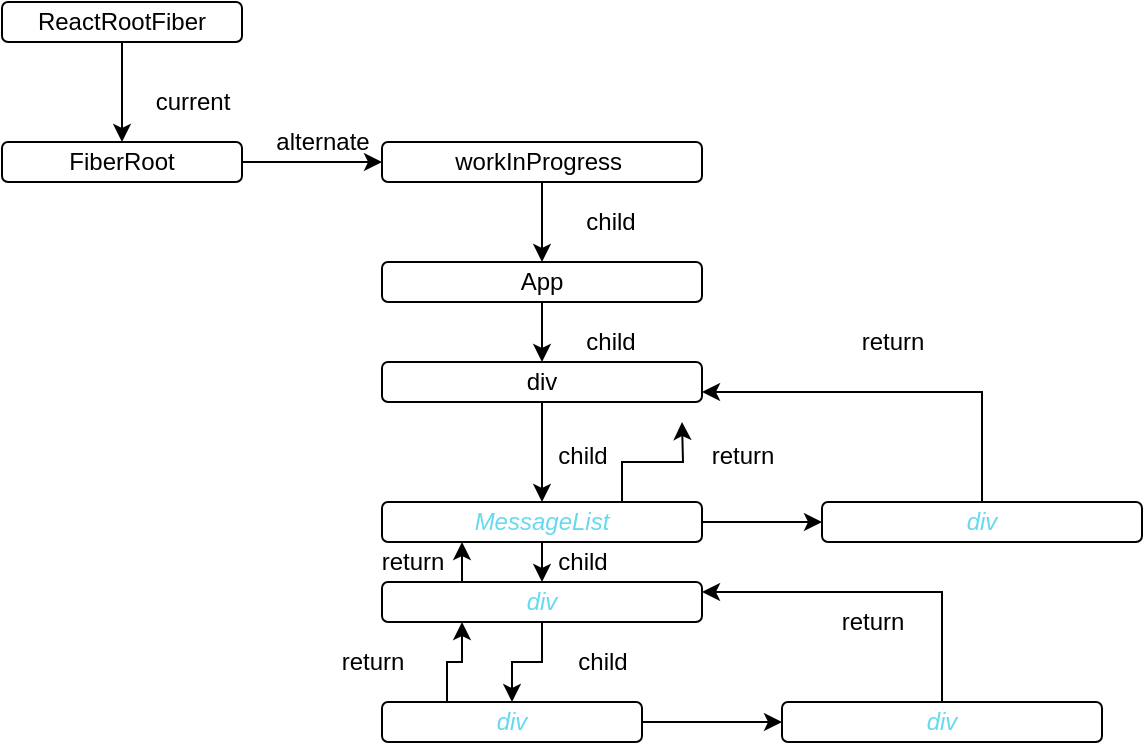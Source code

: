 <mxfile version="15.5.1" type="github">
  <diagram id="C5RBs43oDa-KdzZeNtuy" name="Page-1">
    <mxGraphModel dx="971" dy="402" grid="1" gridSize="10" guides="1" tooltips="1" connect="1" arrows="1" fold="1" page="1" pageScale="1" pageWidth="827" pageHeight="1169" math="0" shadow="0">
      <root>
        <mxCell id="WIyWlLk6GJQsqaUBKTNV-0" />
        <mxCell id="WIyWlLk6GJQsqaUBKTNV-1" parent="WIyWlLk6GJQsqaUBKTNV-0" />
        <mxCell id="0pTE4StGaYjbseL08kbQ-3" style="edgeStyle=orthogonalEdgeStyle;rounded=0;orthogonalLoop=1;jettySize=auto;html=1;exitX=0.5;exitY=1;exitDx=0;exitDy=0;" edge="1" parent="WIyWlLk6GJQsqaUBKTNV-1" source="0pTE4StGaYjbseL08kbQ-0" target="0pTE4StGaYjbseL08kbQ-1">
          <mxGeometry relative="1" as="geometry" />
        </mxCell>
        <mxCell id="0pTE4StGaYjbseL08kbQ-0" value="ReactRootFiber" style="rounded=1;whiteSpace=wrap;html=1;" vertex="1" parent="WIyWlLk6GJQsqaUBKTNV-1">
          <mxGeometry x="80" y="10" width="120" height="20" as="geometry" />
        </mxCell>
        <mxCell id="0pTE4StGaYjbseL08kbQ-8" style="edgeStyle=orthogonalEdgeStyle;rounded=0;orthogonalLoop=1;jettySize=auto;html=1;entryX=0;entryY=0.5;entryDx=0;entryDy=0;" edge="1" parent="WIyWlLk6GJQsqaUBKTNV-1" source="0pTE4StGaYjbseL08kbQ-1" target="0pTE4StGaYjbseL08kbQ-5">
          <mxGeometry relative="1" as="geometry" />
        </mxCell>
        <mxCell id="0pTE4StGaYjbseL08kbQ-1" value="FiberRoot" style="rounded=1;whiteSpace=wrap;html=1;" vertex="1" parent="WIyWlLk6GJQsqaUBKTNV-1">
          <mxGeometry x="80" y="80" width="120" height="20" as="geometry" />
        </mxCell>
        <mxCell id="0pTE4StGaYjbseL08kbQ-4" value="current" style="text;html=1;align=center;verticalAlign=middle;resizable=0;points=[];autosize=1;strokeColor=none;fillColor=none;" vertex="1" parent="WIyWlLk6GJQsqaUBKTNV-1">
          <mxGeometry x="150" y="50" width="50" height="20" as="geometry" />
        </mxCell>
        <mxCell id="0pTE4StGaYjbseL08kbQ-7" style="edgeStyle=orthogonalEdgeStyle;rounded=0;orthogonalLoop=1;jettySize=auto;html=1;exitX=0.5;exitY=1;exitDx=0;exitDy=0;entryX=0.5;entryY=0;entryDx=0;entryDy=0;" edge="1" parent="WIyWlLk6GJQsqaUBKTNV-1" source="0pTE4StGaYjbseL08kbQ-5" target="0pTE4StGaYjbseL08kbQ-6">
          <mxGeometry relative="1" as="geometry" />
        </mxCell>
        <mxCell id="0pTE4StGaYjbseL08kbQ-5" value="workInProgress&amp;nbsp;" style="rounded=1;whiteSpace=wrap;html=1;" vertex="1" parent="WIyWlLk6GJQsqaUBKTNV-1">
          <mxGeometry x="270" y="80" width="160" height="20" as="geometry" />
        </mxCell>
        <mxCell id="0pTE4StGaYjbseL08kbQ-12" style="edgeStyle=orthogonalEdgeStyle;rounded=0;orthogonalLoop=1;jettySize=auto;html=1;exitX=0.5;exitY=1;exitDx=0;exitDy=0;entryX=0.5;entryY=0;entryDx=0;entryDy=0;" edge="1" parent="WIyWlLk6GJQsqaUBKTNV-1" source="0pTE4StGaYjbseL08kbQ-6" target="0pTE4StGaYjbseL08kbQ-10">
          <mxGeometry relative="1" as="geometry" />
        </mxCell>
        <mxCell id="0pTE4StGaYjbseL08kbQ-6" value="App" style="rounded=1;whiteSpace=wrap;html=1;" vertex="1" parent="WIyWlLk6GJQsqaUBKTNV-1">
          <mxGeometry x="270" y="140" width="160" height="20" as="geometry" />
        </mxCell>
        <mxCell id="0pTE4StGaYjbseL08kbQ-9" value="alternate" style="text;html=1;align=center;verticalAlign=middle;resizable=0;points=[];autosize=1;strokeColor=none;fillColor=none;" vertex="1" parent="WIyWlLk6GJQsqaUBKTNV-1">
          <mxGeometry x="210" y="70" width="60" height="20" as="geometry" />
        </mxCell>
        <mxCell id="0pTE4StGaYjbseL08kbQ-14" style="edgeStyle=orthogonalEdgeStyle;rounded=0;orthogonalLoop=1;jettySize=auto;html=1;entryX=0.5;entryY=0;entryDx=0;entryDy=0;" edge="1" parent="WIyWlLk6GJQsqaUBKTNV-1" source="0pTE4StGaYjbseL08kbQ-10" target="0pTE4StGaYjbseL08kbQ-13">
          <mxGeometry relative="1" as="geometry" />
        </mxCell>
        <mxCell id="0pTE4StGaYjbseL08kbQ-10" value="div" style="rounded=1;whiteSpace=wrap;html=1;" vertex="1" parent="WIyWlLk6GJQsqaUBKTNV-1">
          <mxGeometry x="270" y="190" width="160" height="20" as="geometry" />
        </mxCell>
        <mxCell id="0pTE4StGaYjbseL08kbQ-18" style="edgeStyle=orthogonalEdgeStyle;rounded=0;orthogonalLoop=1;jettySize=auto;html=1;exitX=0.75;exitY=0;exitDx=0;exitDy=0;" edge="1" parent="WIyWlLk6GJQsqaUBKTNV-1" source="0pTE4StGaYjbseL08kbQ-13">
          <mxGeometry relative="1" as="geometry">
            <mxPoint x="420" y="220" as="targetPoint" />
          </mxGeometry>
        </mxCell>
        <mxCell id="0pTE4StGaYjbseL08kbQ-22" style="edgeStyle=orthogonalEdgeStyle;rounded=0;orthogonalLoop=1;jettySize=auto;html=1;exitX=0.5;exitY=1;exitDx=0;exitDy=0;entryX=0.5;entryY=0;entryDx=0;entryDy=0;" edge="1" parent="WIyWlLk6GJQsqaUBKTNV-1" source="0pTE4StGaYjbseL08kbQ-13" target="0pTE4StGaYjbseL08kbQ-21">
          <mxGeometry relative="1" as="geometry" />
        </mxCell>
        <mxCell id="0pTE4StGaYjbseL08kbQ-24" style="edgeStyle=orthogonalEdgeStyle;rounded=0;orthogonalLoop=1;jettySize=auto;html=1;entryX=0;entryY=0.5;entryDx=0;entryDy=0;" edge="1" parent="WIyWlLk6GJQsqaUBKTNV-1" source="0pTE4StGaYjbseL08kbQ-13" target="0pTE4StGaYjbseL08kbQ-23">
          <mxGeometry relative="1" as="geometry" />
        </mxCell>
        <mxCell id="0pTE4StGaYjbseL08kbQ-13" value="&lt;font color=&quot;#66d9ef&quot;&gt;&lt;i&gt;MessageList&lt;/i&gt;&lt;/font&gt;" style="rounded=1;whiteSpace=wrap;html=1;" vertex="1" parent="WIyWlLk6GJQsqaUBKTNV-1">
          <mxGeometry x="270" y="260" width="160" height="20" as="geometry" />
        </mxCell>
        <mxCell id="0pTE4StGaYjbseL08kbQ-15" value="child" style="text;html=1;align=center;verticalAlign=middle;resizable=0;points=[];autosize=1;strokeColor=none;fillColor=none;" vertex="1" parent="WIyWlLk6GJQsqaUBKTNV-1">
          <mxGeometry x="364" y="110" width="40" height="20" as="geometry" />
        </mxCell>
        <mxCell id="0pTE4StGaYjbseL08kbQ-16" value="child" style="text;html=1;align=center;verticalAlign=middle;resizable=0;points=[];autosize=1;strokeColor=none;fillColor=none;" vertex="1" parent="WIyWlLk6GJQsqaUBKTNV-1">
          <mxGeometry x="364" y="170" width="40" height="20" as="geometry" />
        </mxCell>
        <mxCell id="0pTE4StGaYjbseL08kbQ-17" value="child" style="text;html=1;align=center;verticalAlign=middle;resizable=0;points=[];autosize=1;strokeColor=none;fillColor=none;" vertex="1" parent="WIyWlLk6GJQsqaUBKTNV-1">
          <mxGeometry x="350" y="227" width="40" height="20" as="geometry" />
        </mxCell>
        <mxCell id="0pTE4StGaYjbseL08kbQ-19" value="return" style="text;html=1;align=center;verticalAlign=middle;resizable=0;points=[];autosize=1;strokeColor=none;fillColor=none;" vertex="1" parent="WIyWlLk6GJQsqaUBKTNV-1">
          <mxGeometry x="425" y="227" width="50" height="20" as="geometry" />
        </mxCell>
        <mxCell id="0pTE4StGaYjbseL08kbQ-26" style="edgeStyle=orthogonalEdgeStyle;rounded=0;orthogonalLoop=1;jettySize=auto;html=1;exitX=0.5;exitY=1;exitDx=0;exitDy=0;entryX=0.5;entryY=0;entryDx=0;entryDy=0;" edge="1" parent="WIyWlLk6GJQsqaUBKTNV-1" source="0pTE4StGaYjbseL08kbQ-21" target="0pTE4StGaYjbseL08kbQ-25">
          <mxGeometry relative="1" as="geometry" />
        </mxCell>
        <mxCell id="0pTE4StGaYjbseL08kbQ-32" style="edgeStyle=orthogonalEdgeStyle;rounded=0;orthogonalLoop=1;jettySize=auto;html=1;exitX=0.25;exitY=0;exitDx=0;exitDy=0;entryX=0.25;entryY=1;entryDx=0;entryDy=0;" edge="1" parent="WIyWlLk6GJQsqaUBKTNV-1" source="0pTE4StGaYjbseL08kbQ-21" target="0pTE4StGaYjbseL08kbQ-13">
          <mxGeometry relative="1" as="geometry" />
        </mxCell>
        <mxCell id="0pTE4StGaYjbseL08kbQ-21" value="&lt;font color=&quot;#66d9ef&quot;&gt;&lt;i&gt;div&lt;/i&gt;&lt;/font&gt;" style="rounded=1;whiteSpace=wrap;html=1;" vertex="1" parent="WIyWlLk6GJQsqaUBKTNV-1">
          <mxGeometry x="270" y="300" width="160" height="20" as="geometry" />
        </mxCell>
        <mxCell id="0pTE4StGaYjbseL08kbQ-36" style="edgeStyle=orthogonalEdgeStyle;rounded=0;orthogonalLoop=1;jettySize=auto;html=1;exitX=0.5;exitY=0;exitDx=0;exitDy=0;entryX=1;entryY=0.75;entryDx=0;entryDy=0;" edge="1" parent="WIyWlLk6GJQsqaUBKTNV-1" source="0pTE4StGaYjbseL08kbQ-23" target="0pTE4StGaYjbseL08kbQ-10">
          <mxGeometry relative="1" as="geometry" />
        </mxCell>
        <mxCell id="0pTE4StGaYjbseL08kbQ-23" value="&lt;font color=&quot;#66d9ef&quot;&gt;&lt;i&gt;div&lt;/i&gt;&lt;/font&gt;" style="rounded=1;whiteSpace=wrap;html=1;" vertex="1" parent="WIyWlLk6GJQsqaUBKTNV-1">
          <mxGeometry x="490" y="260" width="160" height="20" as="geometry" />
        </mxCell>
        <mxCell id="0pTE4StGaYjbseL08kbQ-28" style="edgeStyle=orthogonalEdgeStyle;rounded=0;orthogonalLoop=1;jettySize=auto;html=1;entryX=0;entryY=0.5;entryDx=0;entryDy=0;" edge="1" parent="WIyWlLk6GJQsqaUBKTNV-1" source="0pTE4StGaYjbseL08kbQ-25" target="0pTE4StGaYjbseL08kbQ-27">
          <mxGeometry relative="1" as="geometry" />
        </mxCell>
        <mxCell id="0pTE4StGaYjbseL08kbQ-33" style="edgeStyle=orthogonalEdgeStyle;rounded=0;orthogonalLoop=1;jettySize=auto;html=1;exitX=0.25;exitY=0;exitDx=0;exitDy=0;entryX=0.25;entryY=1;entryDx=0;entryDy=0;" edge="1" parent="WIyWlLk6GJQsqaUBKTNV-1" source="0pTE4StGaYjbseL08kbQ-25" target="0pTE4StGaYjbseL08kbQ-21">
          <mxGeometry relative="1" as="geometry" />
        </mxCell>
        <mxCell id="0pTE4StGaYjbseL08kbQ-25" value="&lt;font color=&quot;#66d9ef&quot;&gt;&lt;i&gt;div&lt;/i&gt;&lt;/font&gt;" style="rounded=1;whiteSpace=wrap;html=1;" vertex="1" parent="WIyWlLk6GJQsqaUBKTNV-1">
          <mxGeometry x="270" y="360" width="130" height="20" as="geometry" />
        </mxCell>
        <mxCell id="0pTE4StGaYjbseL08kbQ-39" style="edgeStyle=orthogonalEdgeStyle;rounded=0;orthogonalLoop=1;jettySize=auto;html=1;exitX=0.5;exitY=0;exitDx=0;exitDy=0;entryX=1;entryY=0.25;entryDx=0;entryDy=0;" edge="1" parent="WIyWlLk6GJQsqaUBKTNV-1" source="0pTE4StGaYjbseL08kbQ-27" target="0pTE4StGaYjbseL08kbQ-21">
          <mxGeometry relative="1" as="geometry" />
        </mxCell>
        <mxCell id="0pTE4StGaYjbseL08kbQ-27" value="&lt;font color=&quot;#66d9ef&quot;&gt;&lt;i&gt;div&lt;/i&gt;&lt;/font&gt;" style="rounded=1;whiteSpace=wrap;html=1;" vertex="1" parent="WIyWlLk6GJQsqaUBKTNV-1">
          <mxGeometry x="470" y="360" width="160" height="20" as="geometry" />
        </mxCell>
        <mxCell id="0pTE4StGaYjbseL08kbQ-29" value="child" style="text;html=1;align=center;verticalAlign=middle;resizable=0;points=[];autosize=1;strokeColor=none;fillColor=none;" vertex="1" parent="WIyWlLk6GJQsqaUBKTNV-1">
          <mxGeometry x="350" y="280" width="40" height="20" as="geometry" />
        </mxCell>
        <mxCell id="0pTE4StGaYjbseL08kbQ-30" value="child" style="text;html=1;align=center;verticalAlign=middle;resizable=0;points=[];autosize=1;strokeColor=none;fillColor=none;" vertex="1" parent="WIyWlLk6GJQsqaUBKTNV-1">
          <mxGeometry x="360" y="330" width="40" height="20" as="geometry" />
        </mxCell>
        <mxCell id="0pTE4StGaYjbseL08kbQ-34" value="return" style="text;html=1;align=center;verticalAlign=middle;resizable=0;points=[];autosize=1;strokeColor=none;fillColor=none;" vertex="1" parent="WIyWlLk6GJQsqaUBKTNV-1">
          <mxGeometry x="260" y="280" width="50" height="20" as="geometry" />
        </mxCell>
        <mxCell id="0pTE4StGaYjbseL08kbQ-35" value="return" style="text;html=1;align=center;verticalAlign=middle;resizable=0;points=[];autosize=1;strokeColor=none;fillColor=none;" vertex="1" parent="WIyWlLk6GJQsqaUBKTNV-1">
          <mxGeometry x="240" y="330" width="50" height="20" as="geometry" />
        </mxCell>
        <mxCell id="0pTE4StGaYjbseL08kbQ-37" value="return" style="text;html=1;align=center;verticalAlign=middle;resizable=0;points=[];autosize=1;strokeColor=none;fillColor=none;" vertex="1" parent="WIyWlLk6GJQsqaUBKTNV-1">
          <mxGeometry x="500" y="170" width="50" height="20" as="geometry" />
        </mxCell>
        <mxCell id="0pTE4StGaYjbseL08kbQ-38" value="return" style="text;html=1;align=center;verticalAlign=middle;resizable=0;points=[];autosize=1;strokeColor=none;fillColor=none;" vertex="1" parent="WIyWlLk6GJQsqaUBKTNV-1">
          <mxGeometry x="490" y="310" width="50" height="20" as="geometry" />
        </mxCell>
      </root>
    </mxGraphModel>
  </diagram>
</mxfile>
